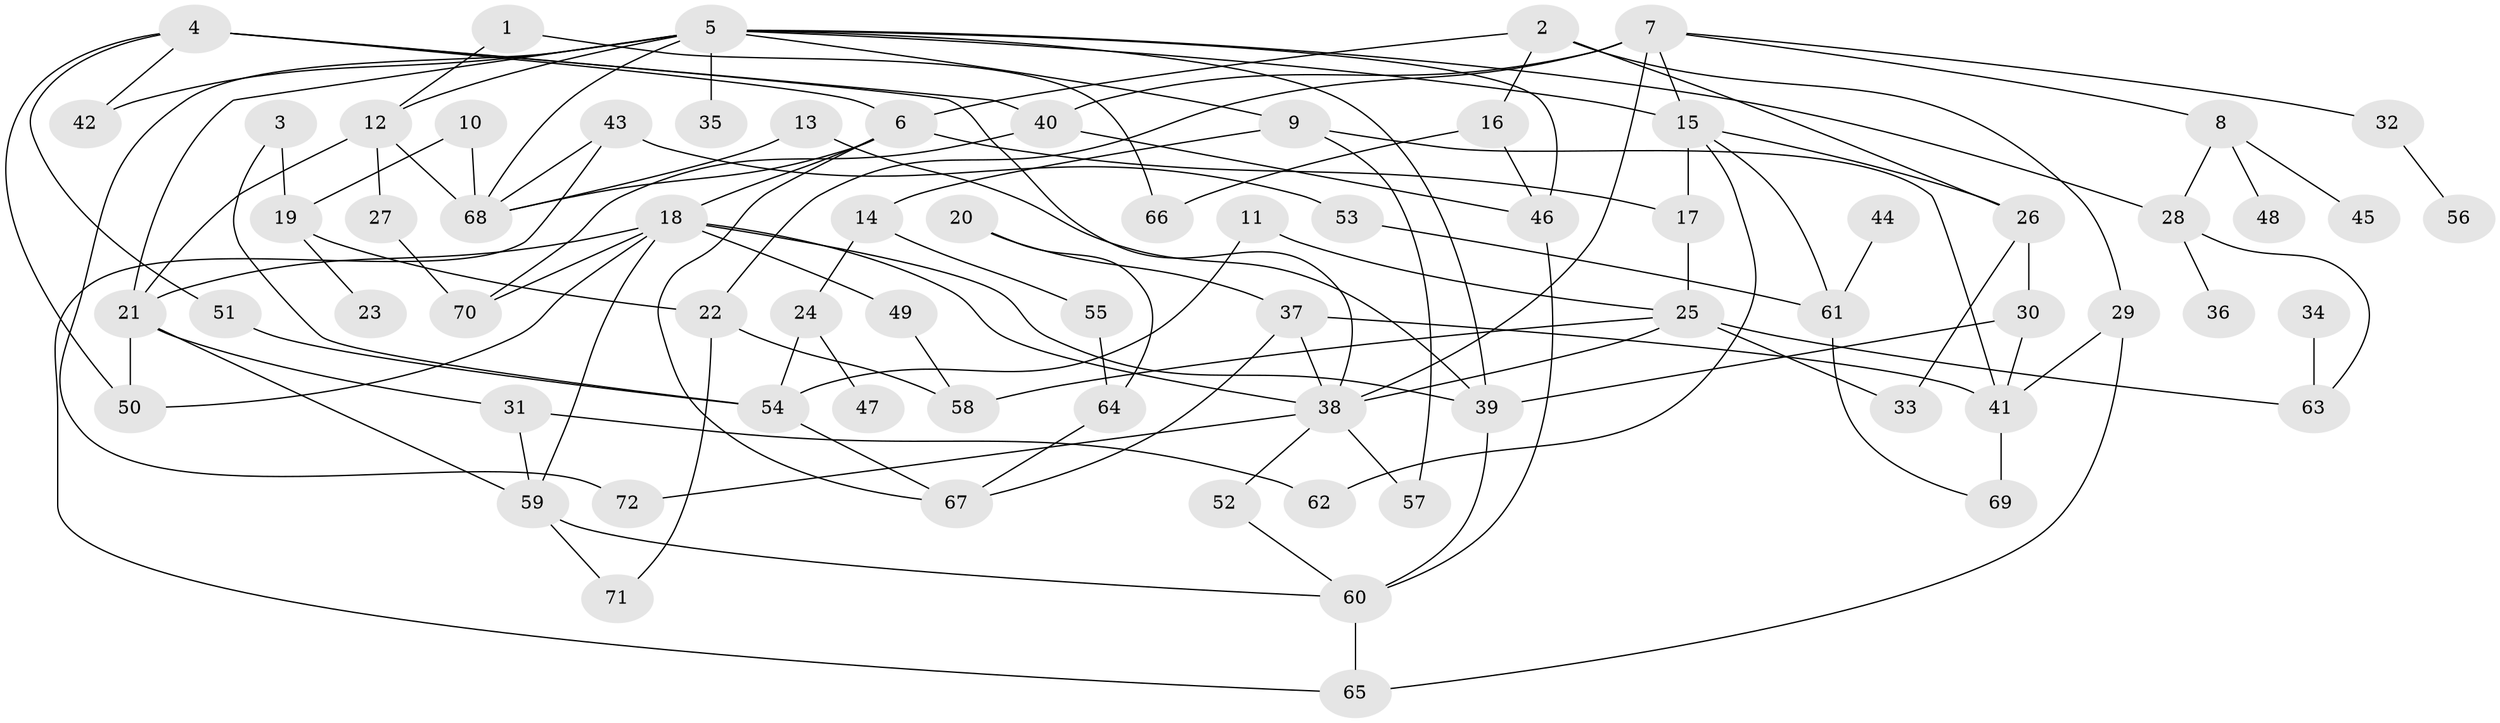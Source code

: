 // original degree distribution, {2: 0.3819444444444444, 8: 0.020833333333333332, 4: 0.13194444444444445, 3: 0.1527777777777778, 6: 0.020833333333333332, 5: 0.09027777777777778, 9: 0.006944444444444444, 1: 0.19444444444444445}
// Generated by graph-tools (version 1.1) at 2025/00/03/09/25 03:00:58]
// undirected, 72 vertices, 120 edges
graph export_dot {
graph [start="1"]
  node [color=gray90,style=filled];
  1;
  2;
  3;
  4;
  5;
  6;
  7;
  8;
  9;
  10;
  11;
  12;
  13;
  14;
  15;
  16;
  17;
  18;
  19;
  20;
  21;
  22;
  23;
  24;
  25;
  26;
  27;
  28;
  29;
  30;
  31;
  32;
  33;
  34;
  35;
  36;
  37;
  38;
  39;
  40;
  41;
  42;
  43;
  44;
  45;
  46;
  47;
  48;
  49;
  50;
  51;
  52;
  53;
  54;
  55;
  56;
  57;
  58;
  59;
  60;
  61;
  62;
  63;
  64;
  65;
  66;
  67;
  68;
  69;
  70;
  71;
  72;
  1 -- 12 [weight=1.0];
  1 -- 66 [weight=1.0];
  2 -- 6 [weight=1.0];
  2 -- 16 [weight=1.0];
  2 -- 26 [weight=1.0];
  2 -- 29 [weight=1.0];
  3 -- 19 [weight=1.0];
  3 -- 54 [weight=1.0];
  4 -- 6 [weight=1.0];
  4 -- 38 [weight=1.0];
  4 -- 40 [weight=1.0];
  4 -- 42 [weight=1.0];
  4 -- 50 [weight=1.0];
  4 -- 51 [weight=1.0];
  5 -- 9 [weight=1.0];
  5 -- 12 [weight=1.0];
  5 -- 15 [weight=1.0];
  5 -- 21 [weight=1.0];
  5 -- 28 [weight=1.0];
  5 -- 35 [weight=1.0];
  5 -- 39 [weight=1.0];
  5 -- 42 [weight=1.0];
  5 -- 46 [weight=1.0];
  5 -- 68 [weight=1.0];
  5 -- 72 [weight=1.0];
  6 -- 17 [weight=1.0];
  6 -- 18 [weight=1.0];
  6 -- 67 [weight=1.0];
  6 -- 68 [weight=1.0];
  7 -- 8 [weight=1.0];
  7 -- 15 [weight=1.0];
  7 -- 22 [weight=1.0];
  7 -- 32 [weight=1.0];
  7 -- 38 [weight=1.0];
  7 -- 40 [weight=1.0];
  8 -- 28 [weight=1.0];
  8 -- 45 [weight=1.0];
  8 -- 48 [weight=1.0];
  9 -- 14 [weight=1.0];
  9 -- 41 [weight=1.0];
  9 -- 57 [weight=1.0];
  10 -- 19 [weight=1.0];
  10 -- 68 [weight=1.0];
  11 -- 25 [weight=1.0];
  11 -- 54 [weight=1.0];
  12 -- 21 [weight=1.0];
  12 -- 27 [weight=1.0];
  12 -- 68 [weight=1.0];
  13 -- 39 [weight=1.0];
  13 -- 68 [weight=1.0];
  14 -- 24 [weight=1.0];
  14 -- 55 [weight=1.0];
  15 -- 17 [weight=2.0];
  15 -- 26 [weight=1.0];
  15 -- 61 [weight=1.0];
  15 -- 62 [weight=1.0];
  16 -- 46 [weight=1.0];
  16 -- 66 [weight=1.0];
  17 -- 25 [weight=1.0];
  18 -- 21 [weight=1.0];
  18 -- 38 [weight=1.0];
  18 -- 39 [weight=1.0];
  18 -- 49 [weight=1.0];
  18 -- 50 [weight=1.0];
  18 -- 59 [weight=1.0];
  18 -- 70 [weight=3.0];
  19 -- 22 [weight=1.0];
  19 -- 23 [weight=1.0];
  20 -- 37 [weight=1.0];
  20 -- 64 [weight=2.0];
  21 -- 31 [weight=1.0];
  21 -- 50 [weight=1.0];
  21 -- 59 [weight=1.0];
  22 -- 58 [weight=1.0];
  22 -- 71 [weight=1.0];
  24 -- 47 [weight=1.0];
  24 -- 54 [weight=1.0];
  25 -- 33 [weight=1.0];
  25 -- 38 [weight=1.0];
  25 -- 58 [weight=1.0];
  25 -- 63 [weight=1.0];
  26 -- 30 [weight=1.0];
  26 -- 33 [weight=1.0];
  27 -- 70 [weight=1.0];
  28 -- 36 [weight=1.0];
  28 -- 63 [weight=1.0];
  29 -- 41 [weight=1.0];
  29 -- 65 [weight=1.0];
  30 -- 39 [weight=1.0];
  30 -- 41 [weight=1.0];
  31 -- 59 [weight=1.0];
  31 -- 62 [weight=1.0];
  32 -- 56 [weight=1.0];
  34 -- 63 [weight=1.0];
  37 -- 38 [weight=1.0];
  37 -- 41 [weight=1.0];
  37 -- 67 [weight=1.0];
  38 -- 52 [weight=1.0];
  38 -- 57 [weight=1.0];
  38 -- 72 [weight=1.0];
  39 -- 60 [weight=1.0];
  40 -- 46 [weight=1.0];
  40 -- 70 [weight=1.0];
  41 -- 69 [weight=2.0];
  43 -- 53 [weight=1.0];
  43 -- 65 [weight=1.0];
  43 -- 68 [weight=1.0];
  44 -- 61 [weight=1.0];
  46 -- 60 [weight=1.0];
  49 -- 58 [weight=1.0];
  51 -- 54 [weight=1.0];
  52 -- 60 [weight=1.0];
  53 -- 61 [weight=1.0];
  54 -- 67 [weight=1.0];
  55 -- 64 [weight=1.0];
  59 -- 60 [weight=1.0];
  59 -- 71 [weight=1.0];
  60 -- 65 [weight=1.0];
  61 -- 69 [weight=1.0];
  64 -- 67 [weight=1.0];
}
